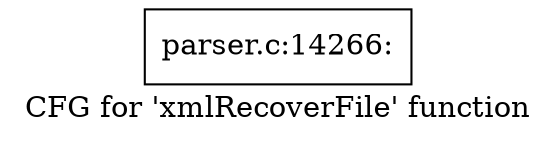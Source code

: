 digraph "CFG for 'xmlRecoverFile' function" {
	label="CFG for 'xmlRecoverFile' function";

	Node0x55d73bf0ab30 [shape=record,label="{parser.c:14266:}"];
}

